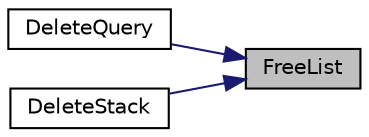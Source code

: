digraph "FreeList"
{
 // LATEX_PDF_SIZE
  edge [fontname="Helvetica",fontsize="10",labelfontname="Helvetica",labelfontsize="10"];
  node [fontname="Helvetica",fontsize="10",shape=record];
  rankdir="RL";
  Node1 [label="FreeList",height=0.2,width=0.4,color="black", fillcolor="grey75", style="filled", fontcolor="black",tooltip=" "];
  Node1 -> Node2 [dir="back",color="midnightblue",fontsize="10",style="solid",fontname="Helvetica"];
  Node2 [label="DeleteQuery",height=0.2,width=0.4,color="black", fillcolor="white", style="filled",URL="$_query_8h.html#a76e95db83687561104aebccd66e681c5",tooltip=" "];
  Node1 -> Node3 [dir="back",color="midnightblue",fontsize="10",style="solid",fontname="Helvetica"];
  Node3 [label="DeleteStack",height=0.2,width=0.4,color="black", fillcolor="white", style="filled",URL="$_stack_8h.html#ac2565fa4934a779402996e4007598fcc",tooltip=" "];
}
